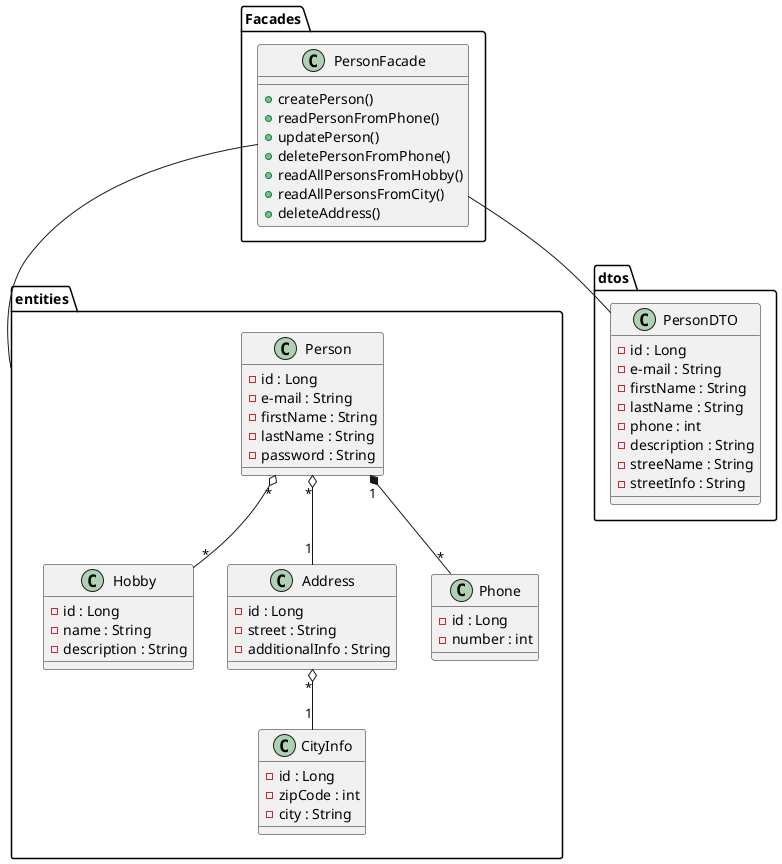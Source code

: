 @startuml
'https://plantuml.com/class-diagram

package entities {
    class Person {
    - id : Long
    - e-mail : String
    - firstName : String
    - lastName : String
    - password : String
    }

    class Hobby {
    - id : Long
    - name : String
    - description : String
    }

    class Address {
    - id : Long
    - street : String
    - additionalInfo : String
    }

    class Phone {
    - id : Long
    - number : int
    }

    class CityInfo {
    - id : Long
    - zipCode : int
    - city : String
    }
}

package dtos {
    class PersonDTO {
    - id : Long
    - e-mail : String
    - firstName : String
    - lastName : String
    - phone : int
    - description : String
    - streeName : String
    - streetInfo : String
    }
}

package Facades {
    class PersonFacade {
    + createPerson()
    + readPersonFromPhone()
    + updatePerson()
    + deletePersonFromPhone()
    + readAllPersonsFromHobby()
    + readAllPersonsFromCity()
    + deleteAddress()
    }
}

Person "*" o-- "*" Hobby
Person "*" o-- "1" Address
Person "1" *-- "*" Phone
Address "*" o-- "1" CityInfo

PersonFacade -- entities
PersonFacade -- PersonDTO

@enduml